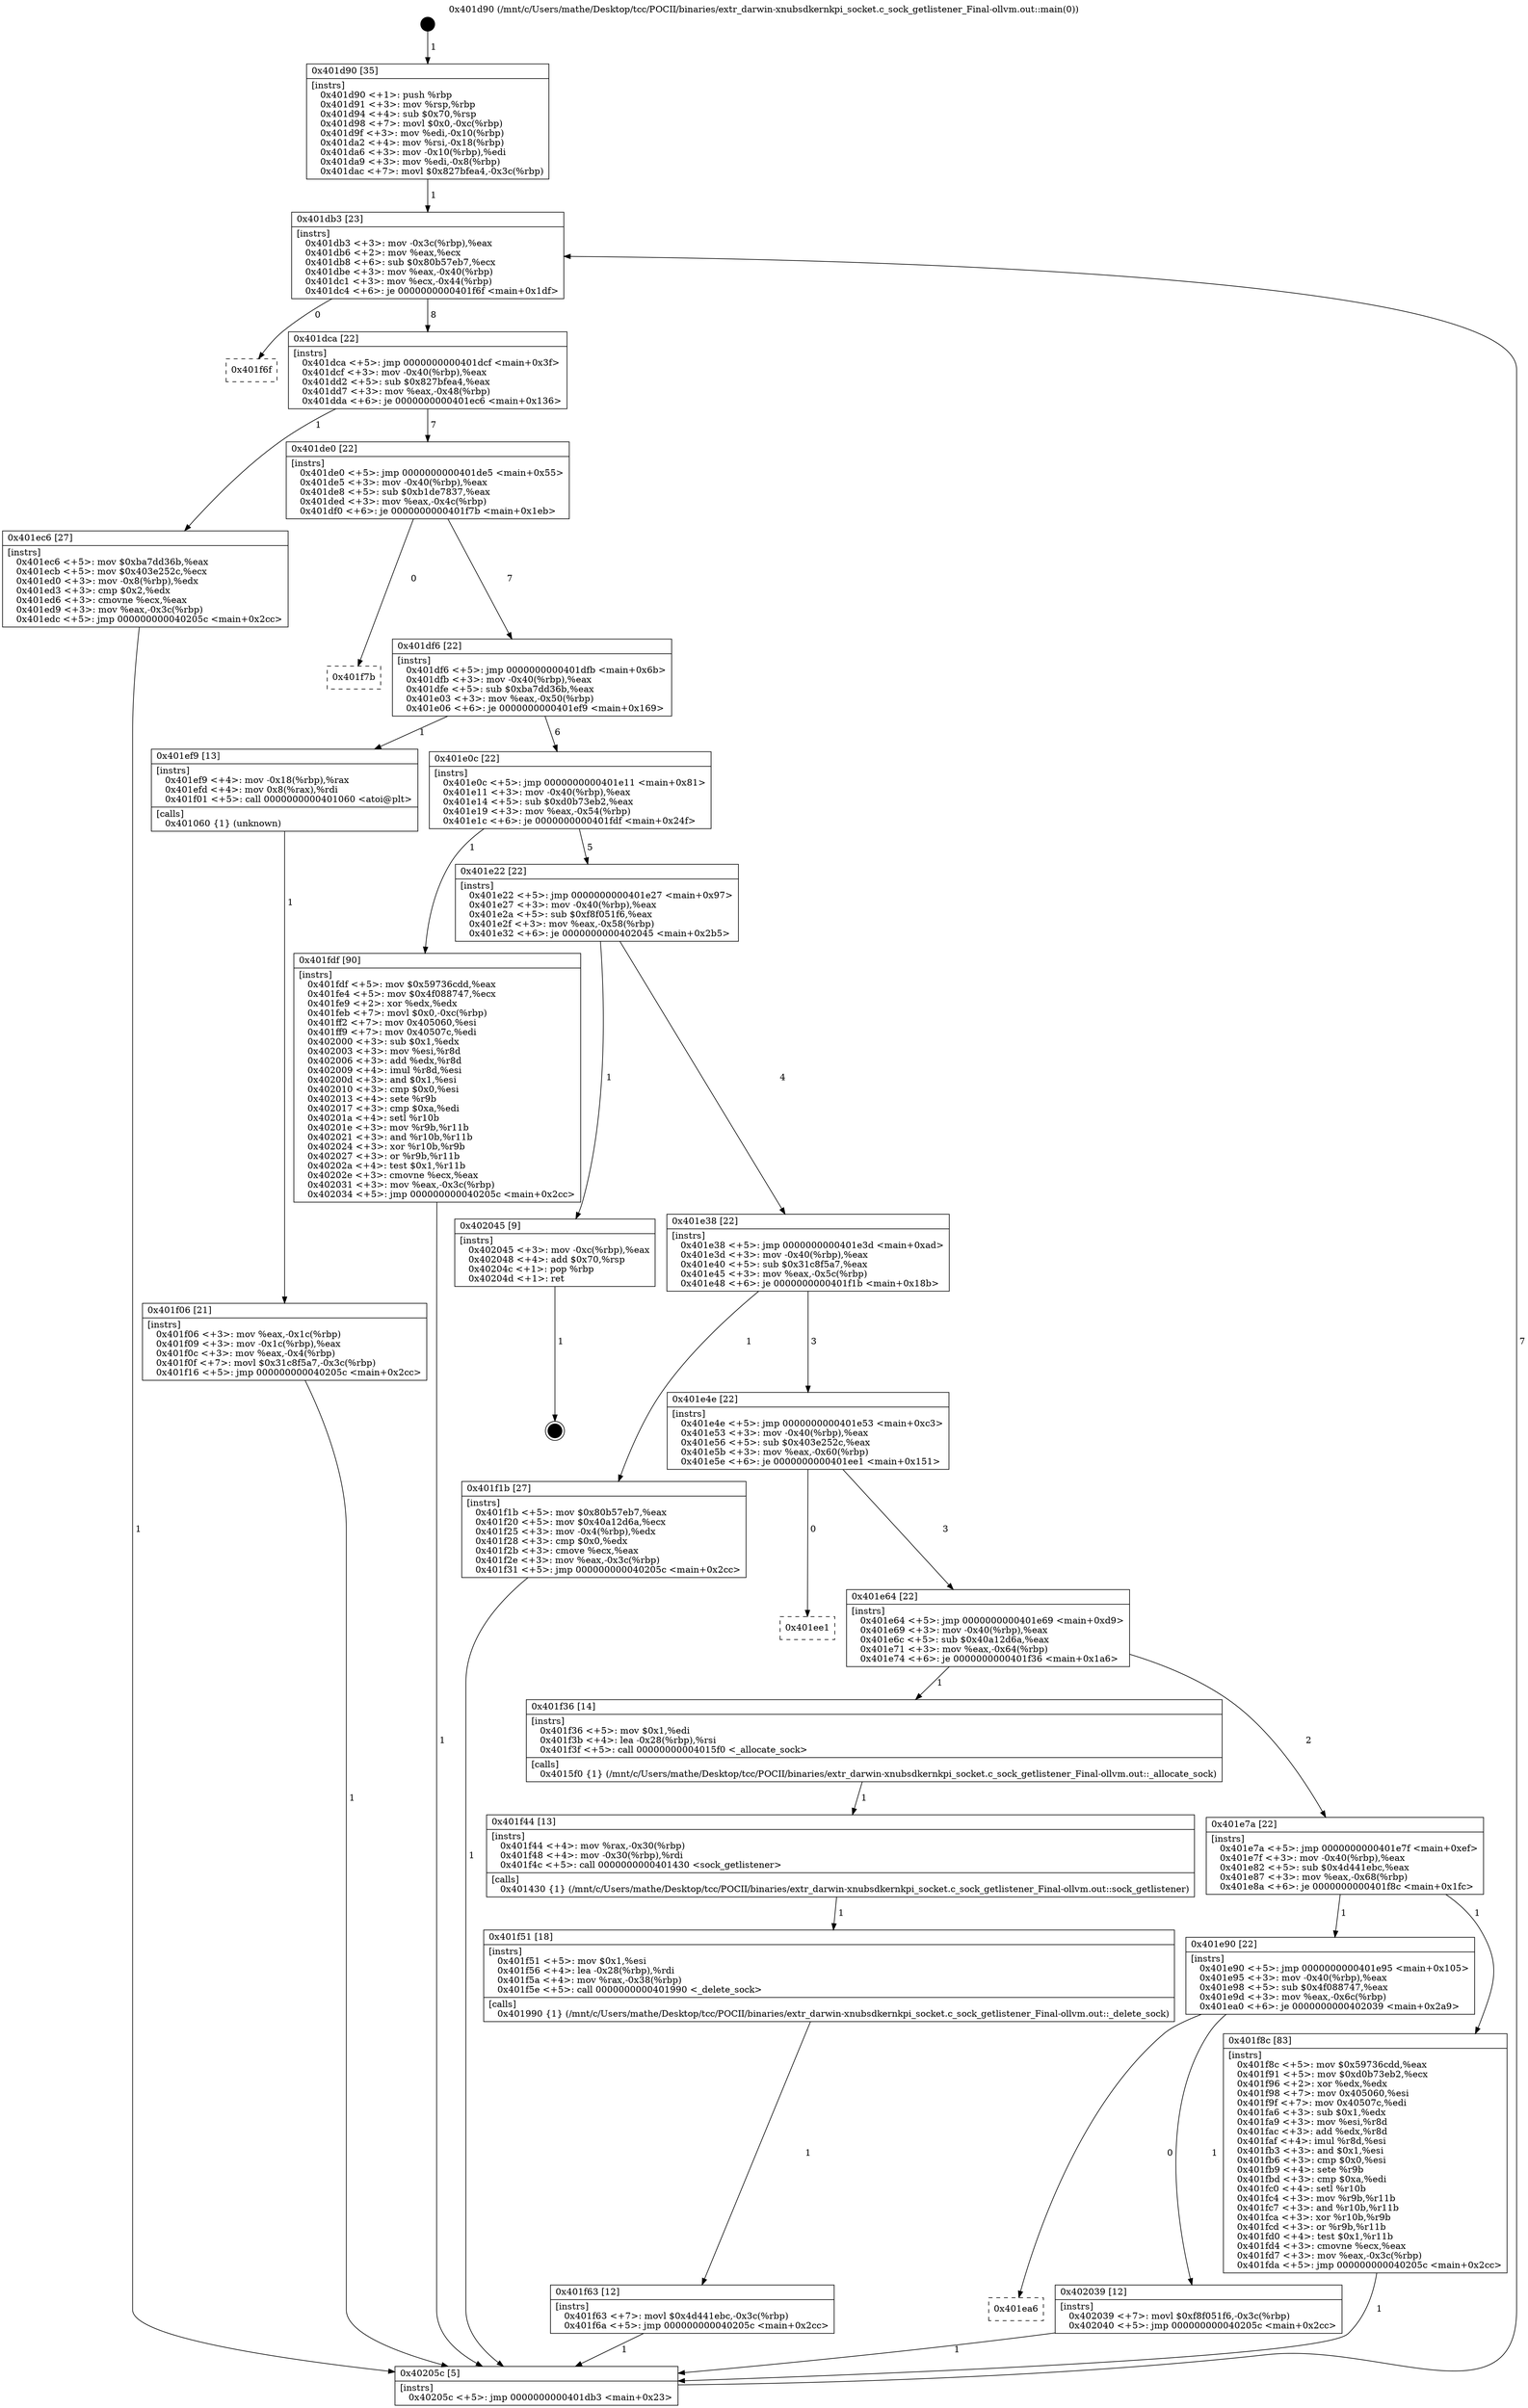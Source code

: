 digraph "0x401d90" {
  label = "0x401d90 (/mnt/c/Users/mathe/Desktop/tcc/POCII/binaries/extr_darwin-xnubsdkernkpi_socket.c_sock_getlistener_Final-ollvm.out::main(0))"
  labelloc = "t"
  node[shape=record]

  Entry [label="",width=0.3,height=0.3,shape=circle,fillcolor=black,style=filled]
  "0x401db3" [label="{
     0x401db3 [23]\l
     | [instrs]\l
     &nbsp;&nbsp;0x401db3 \<+3\>: mov -0x3c(%rbp),%eax\l
     &nbsp;&nbsp;0x401db6 \<+2\>: mov %eax,%ecx\l
     &nbsp;&nbsp;0x401db8 \<+6\>: sub $0x80b57eb7,%ecx\l
     &nbsp;&nbsp;0x401dbe \<+3\>: mov %eax,-0x40(%rbp)\l
     &nbsp;&nbsp;0x401dc1 \<+3\>: mov %ecx,-0x44(%rbp)\l
     &nbsp;&nbsp;0x401dc4 \<+6\>: je 0000000000401f6f \<main+0x1df\>\l
  }"]
  "0x401f6f" [label="{
     0x401f6f\l
  }", style=dashed]
  "0x401dca" [label="{
     0x401dca [22]\l
     | [instrs]\l
     &nbsp;&nbsp;0x401dca \<+5\>: jmp 0000000000401dcf \<main+0x3f\>\l
     &nbsp;&nbsp;0x401dcf \<+3\>: mov -0x40(%rbp),%eax\l
     &nbsp;&nbsp;0x401dd2 \<+5\>: sub $0x827bfea4,%eax\l
     &nbsp;&nbsp;0x401dd7 \<+3\>: mov %eax,-0x48(%rbp)\l
     &nbsp;&nbsp;0x401dda \<+6\>: je 0000000000401ec6 \<main+0x136\>\l
  }"]
  Exit [label="",width=0.3,height=0.3,shape=circle,fillcolor=black,style=filled,peripheries=2]
  "0x401ec6" [label="{
     0x401ec6 [27]\l
     | [instrs]\l
     &nbsp;&nbsp;0x401ec6 \<+5\>: mov $0xba7dd36b,%eax\l
     &nbsp;&nbsp;0x401ecb \<+5\>: mov $0x403e252c,%ecx\l
     &nbsp;&nbsp;0x401ed0 \<+3\>: mov -0x8(%rbp),%edx\l
     &nbsp;&nbsp;0x401ed3 \<+3\>: cmp $0x2,%edx\l
     &nbsp;&nbsp;0x401ed6 \<+3\>: cmovne %ecx,%eax\l
     &nbsp;&nbsp;0x401ed9 \<+3\>: mov %eax,-0x3c(%rbp)\l
     &nbsp;&nbsp;0x401edc \<+5\>: jmp 000000000040205c \<main+0x2cc\>\l
  }"]
  "0x401de0" [label="{
     0x401de0 [22]\l
     | [instrs]\l
     &nbsp;&nbsp;0x401de0 \<+5\>: jmp 0000000000401de5 \<main+0x55\>\l
     &nbsp;&nbsp;0x401de5 \<+3\>: mov -0x40(%rbp),%eax\l
     &nbsp;&nbsp;0x401de8 \<+5\>: sub $0xb1de7837,%eax\l
     &nbsp;&nbsp;0x401ded \<+3\>: mov %eax,-0x4c(%rbp)\l
     &nbsp;&nbsp;0x401df0 \<+6\>: je 0000000000401f7b \<main+0x1eb\>\l
  }"]
  "0x40205c" [label="{
     0x40205c [5]\l
     | [instrs]\l
     &nbsp;&nbsp;0x40205c \<+5\>: jmp 0000000000401db3 \<main+0x23\>\l
  }"]
  "0x401d90" [label="{
     0x401d90 [35]\l
     | [instrs]\l
     &nbsp;&nbsp;0x401d90 \<+1\>: push %rbp\l
     &nbsp;&nbsp;0x401d91 \<+3\>: mov %rsp,%rbp\l
     &nbsp;&nbsp;0x401d94 \<+4\>: sub $0x70,%rsp\l
     &nbsp;&nbsp;0x401d98 \<+7\>: movl $0x0,-0xc(%rbp)\l
     &nbsp;&nbsp;0x401d9f \<+3\>: mov %edi,-0x10(%rbp)\l
     &nbsp;&nbsp;0x401da2 \<+4\>: mov %rsi,-0x18(%rbp)\l
     &nbsp;&nbsp;0x401da6 \<+3\>: mov -0x10(%rbp),%edi\l
     &nbsp;&nbsp;0x401da9 \<+3\>: mov %edi,-0x8(%rbp)\l
     &nbsp;&nbsp;0x401dac \<+7\>: movl $0x827bfea4,-0x3c(%rbp)\l
  }"]
  "0x401ea6" [label="{
     0x401ea6\l
  }", style=dashed]
  "0x401f7b" [label="{
     0x401f7b\l
  }", style=dashed]
  "0x401df6" [label="{
     0x401df6 [22]\l
     | [instrs]\l
     &nbsp;&nbsp;0x401df6 \<+5\>: jmp 0000000000401dfb \<main+0x6b\>\l
     &nbsp;&nbsp;0x401dfb \<+3\>: mov -0x40(%rbp),%eax\l
     &nbsp;&nbsp;0x401dfe \<+5\>: sub $0xba7dd36b,%eax\l
     &nbsp;&nbsp;0x401e03 \<+3\>: mov %eax,-0x50(%rbp)\l
     &nbsp;&nbsp;0x401e06 \<+6\>: je 0000000000401ef9 \<main+0x169\>\l
  }"]
  "0x402039" [label="{
     0x402039 [12]\l
     | [instrs]\l
     &nbsp;&nbsp;0x402039 \<+7\>: movl $0xf8f051f6,-0x3c(%rbp)\l
     &nbsp;&nbsp;0x402040 \<+5\>: jmp 000000000040205c \<main+0x2cc\>\l
  }"]
  "0x401ef9" [label="{
     0x401ef9 [13]\l
     | [instrs]\l
     &nbsp;&nbsp;0x401ef9 \<+4\>: mov -0x18(%rbp),%rax\l
     &nbsp;&nbsp;0x401efd \<+4\>: mov 0x8(%rax),%rdi\l
     &nbsp;&nbsp;0x401f01 \<+5\>: call 0000000000401060 \<atoi@plt\>\l
     | [calls]\l
     &nbsp;&nbsp;0x401060 \{1\} (unknown)\l
  }"]
  "0x401e0c" [label="{
     0x401e0c [22]\l
     | [instrs]\l
     &nbsp;&nbsp;0x401e0c \<+5\>: jmp 0000000000401e11 \<main+0x81\>\l
     &nbsp;&nbsp;0x401e11 \<+3\>: mov -0x40(%rbp),%eax\l
     &nbsp;&nbsp;0x401e14 \<+5\>: sub $0xd0b73eb2,%eax\l
     &nbsp;&nbsp;0x401e19 \<+3\>: mov %eax,-0x54(%rbp)\l
     &nbsp;&nbsp;0x401e1c \<+6\>: je 0000000000401fdf \<main+0x24f\>\l
  }"]
  "0x401f06" [label="{
     0x401f06 [21]\l
     | [instrs]\l
     &nbsp;&nbsp;0x401f06 \<+3\>: mov %eax,-0x1c(%rbp)\l
     &nbsp;&nbsp;0x401f09 \<+3\>: mov -0x1c(%rbp),%eax\l
     &nbsp;&nbsp;0x401f0c \<+3\>: mov %eax,-0x4(%rbp)\l
     &nbsp;&nbsp;0x401f0f \<+7\>: movl $0x31c8f5a7,-0x3c(%rbp)\l
     &nbsp;&nbsp;0x401f16 \<+5\>: jmp 000000000040205c \<main+0x2cc\>\l
  }"]
  "0x401e90" [label="{
     0x401e90 [22]\l
     | [instrs]\l
     &nbsp;&nbsp;0x401e90 \<+5\>: jmp 0000000000401e95 \<main+0x105\>\l
     &nbsp;&nbsp;0x401e95 \<+3\>: mov -0x40(%rbp),%eax\l
     &nbsp;&nbsp;0x401e98 \<+5\>: sub $0x4f088747,%eax\l
     &nbsp;&nbsp;0x401e9d \<+3\>: mov %eax,-0x6c(%rbp)\l
     &nbsp;&nbsp;0x401ea0 \<+6\>: je 0000000000402039 \<main+0x2a9\>\l
  }"]
  "0x401fdf" [label="{
     0x401fdf [90]\l
     | [instrs]\l
     &nbsp;&nbsp;0x401fdf \<+5\>: mov $0x59736cdd,%eax\l
     &nbsp;&nbsp;0x401fe4 \<+5\>: mov $0x4f088747,%ecx\l
     &nbsp;&nbsp;0x401fe9 \<+2\>: xor %edx,%edx\l
     &nbsp;&nbsp;0x401feb \<+7\>: movl $0x0,-0xc(%rbp)\l
     &nbsp;&nbsp;0x401ff2 \<+7\>: mov 0x405060,%esi\l
     &nbsp;&nbsp;0x401ff9 \<+7\>: mov 0x40507c,%edi\l
     &nbsp;&nbsp;0x402000 \<+3\>: sub $0x1,%edx\l
     &nbsp;&nbsp;0x402003 \<+3\>: mov %esi,%r8d\l
     &nbsp;&nbsp;0x402006 \<+3\>: add %edx,%r8d\l
     &nbsp;&nbsp;0x402009 \<+4\>: imul %r8d,%esi\l
     &nbsp;&nbsp;0x40200d \<+3\>: and $0x1,%esi\l
     &nbsp;&nbsp;0x402010 \<+3\>: cmp $0x0,%esi\l
     &nbsp;&nbsp;0x402013 \<+4\>: sete %r9b\l
     &nbsp;&nbsp;0x402017 \<+3\>: cmp $0xa,%edi\l
     &nbsp;&nbsp;0x40201a \<+4\>: setl %r10b\l
     &nbsp;&nbsp;0x40201e \<+3\>: mov %r9b,%r11b\l
     &nbsp;&nbsp;0x402021 \<+3\>: and %r10b,%r11b\l
     &nbsp;&nbsp;0x402024 \<+3\>: xor %r10b,%r9b\l
     &nbsp;&nbsp;0x402027 \<+3\>: or %r9b,%r11b\l
     &nbsp;&nbsp;0x40202a \<+4\>: test $0x1,%r11b\l
     &nbsp;&nbsp;0x40202e \<+3\>: cmovne %ecx,%eax\l
     &nbsp;&nbsp;0x402031 \<+3\>: mov %eax,-0x3c(%rbp)\l
     &nbsp;&nbsp;0x402034 \<+5\>: jmp 000000000040205c \<main+0x2cc\>\l
  }"]
  "0x401e22" [label="{
     0x401e22 [22]\l
     | [instrs]\l
     &nbsp;&nbsp;0x401e22 \<+5\>: jmp 0000000000401e27 \<main+0x97\>\l
     &nbsp;&nbsp;0x401e27 \<+3\>: mov -0x40(%rbp),%eax\l
     &nbsp;&nbsp;0x401e2a \<+5\>: sub $0xf8f051f6,%eax\l
     &nbsp;&nbsp;0x401e2f \<+3\>: mov %eax,-0x58(%rbp)\l
     &nbsp;&nbsp;0x401e32 \<+6\>: je 0000000000402045 \<main+0x2b5\>\l
  }"]
  "0x401f8c" [label="{
     0x401f8c [83]\l
     | [instrs]\l
     &nbsp;&nbsp;0x401f8c \<+5\>: mov $0x59736cdd,%eax\l
     &nbsp;&nbsp;0x401f91 \<+5\>: mov $0xd0b73eb2,%ecx\l
     &nbsp;&nbsp;0x401f96 \<+2\>: xor %edx,%edx\l
     &nbsp;&nbsp;0x401f98 \<+7\>: mov 0x405060,%esi\l
     &nbsp;&nbsp;0x401f9f \<+7\>: mov 0x40507c,%edi\l
     &nbsp;&nbsp;0x401fa6 \<+3\>: sub $0x1,%edx\l
     &nbsp;&nbsp;0x401fa9 \<+3\>: mov %esi,%r8d\l
     &nbsp;&nbsp;0x401fac \<+3\>: add %edx,%r8d\l
     &nbsp;&nbsp;0x401faf \<+4\>: imul %r8d,%esi\l
     &nbsp;&nbsp;0x401fb3 \<+3\>: and $0x1,%esi\l
     &nbsp;&nbsp;0x401fb6 \<+3\>: cmp $0x0,%esi\l
     &nbsp;&nbsp;0x401fb9 \<+4\>: sete %r9b\l
     &nbsp;&nbsp;0x401fbd \<+3\>: cmp $0xa,%edi\l
     &nbsp;&nbsp;0x401fc0 \<+4\>: setl %r10b\l
     &nbsp;&nbsp;0x401fc4 \<+3\>: mov %r9b,%r11b\l
     &nbsp;&nbsp;0x401fc7 \<+3\>: and %r10b,%r11b\l
     &nbsp;&nbsp;0x401fca \<+3\>: xor %r10b,%r9b\l
     &nbsp;&nbsp;0x401fcd \<+3\>: or %r9b,%r11b\l
     &nbsp;&nbsp;0x401fd0 \<+4\>: test $0x1,%r11b\l
     &nbsp;&nbsp;0x401fd4 \<+3\>: cmovne %ecx,%eax\l
     &nbsp;&nbsp;0x401fd7 \<+3\>: mov %eax,-0x3c(%rbp)\l
     &nbsp;&nbsp;0x401fda \<+5\>: jmp 000000000040205c \<main+0x2cc\>\l
  }"]
  "0x402045" [label="{
     0x402045 [9]\l
     | [instrs]\l
     &nbsp;&nbsp;0x402045 \<+3\>: mov -0xc(%rbp),%eax\l
     &nbsp;&nbsp;0x402048 \<+4\>: add $0x70,%rsp\l
     &nbsp;&nbsp;0x40204c \<+1\>: pop %rbp\l
     &nbsp;&nbsp;0x40204d \<+1\>: ret\l
  }"]
  "0x401e38" [label="{
     0x401e38 [22]\l
     | [instrs]\l
     &nbsp;&nbsp;0x401e38 \<+5\>: jmp 0000000000401e3d \<main+0xad\>\l
     &nbsp;&nbsp;0x401e3d \<+3\>: mov -0x40(%rbp),%eax\l
     &nbsp;&nbsp;0x401e40 \<+5\>: sub $0x31c8f5a7,%eax\l
     &nbsp;&nbsp;0x401e45 \<+3\>: mov %eax,-0x5c(%rbp)\l
     &nbsp;&nbsp;0x401e48 \<+6\>: je 0000000000401f1b \<main+0x18b\>\l
  }"]
  "0x401f63" [label="{
     0x401f63 [12]\l
     | [instrs]\l
     &nbsp;&nbsp;0x401f63 \<+7\>: movl $0x4d441ebc,-0x3c(%rbp)\l
     &nbsp;&nbsp;0x401f6a \<+5\>: jmp 000000000040205c \<main+0x2cc\>\l
  }"]
  "0x401f1b" [label="{
     0x401f1b [27]\l
     | [instrs]\l
     &nbsp;&nbsp;0x401f1b \<+5\>: mov $0x80b57eb7,%eax\l
     &nbsp;&nbsp;0x401f20 \<+5\>: mov $0x40a12d6a,%ecx\l
     &nbsp;&nbsp;0x401f25 \<+3\>: mov -0x4(%rbp),%edx\l
     &nbsp;&nbsp;0x401f28 \<+3\>: cmp $0x0,%edx\l
     &nbsp;&nbsp;0x401f2b \<+3\>: cmove %ecx,%eax\l
     &nbsp;&nbsp;0x401f2e \<+3\>: mov %eax,-0x3c(%rbp)\l
     &nbsp;&nbsp;0x401f31 \<+5\>: jmp 000000000040205c \<main+0x2cc\>\l
  }"]
  "0x401e4e" [label="{
     0x401e4e [22]\l
     | [instrs]\l
     &nbsp;&nbsp;0x401e4e \<+5\>: jmp 0000000000401e53 \<main+0xc3\>\l
     &nbsp;&nbsp;0x401e53 \<+3\>: mov -0x40(%rbp),%eax\l
     &nbsp;&nbsp;0x401e56 \<+5\>: sub $0x403e252c,%eax\l
     &nbsp;&nbsp;0x401e5b \<+3\>: mov %eax,-0x60(%rbp)\l
     &nbsp;&nbsp;0x401e5e \<+6\>: je 0000000000401ee1 \<main+0x151\>\l
  }"]
  "0x401f51" [label="{
     0x401f51 [18]\l
     | [instrs]\l
     &nbsp;&nbsp;0x401f51 \<+5\>: mov $0x1,%esi\l
     &nbsp;&nbsp;0x401f56 \<+4\>: lea -0x28(%rbp),%rdi\l
     &nbsp;&nbsp;0x401f5a \<+4\>: mov %rax,-0x38(%rbp)\l
     &nbsp;&nbsp;0x401f5e \<+5\>: call 0000000000401990 \<_delete_sock\>\l
     | [calls]\l
     &nbsp;&nbsp;0x401990 \{1\} (/mnt/c/Users/mathe/Desktop/tcc/POCII/binaries/extr_darwin-xnubsdkernkpi_socket.c_sock_getlistener_Final-ollvm.out::_delete_sock)\l
  }"]
  "0x401ee1" [label="{
     0x401ee1\l
  }", style=dashed]
  "0x401e64" [label="{
     0x401e64 [22]\l
     | [instrs]\l
     &nbsp;&nbsp;0x401e64 \<+5\>: jmp 0000000000401e69 \<main+0xd9\>\l
     &nbsp;&nbsp;0x401e69 \<+3\>: mov -0x40(%rbp),%eax\l
     &nbsp;&nbsp;0x401e6c \<+5\>: sub $0x40a12d6a,%eax\l
     &nbsp;&nbsp;0x401e71 \<+3\>: mov %eax,-0x64(%rbp)\l
     &nbsp;&nbsp;0x401e74 \<+6\>: je 0000000000401f36 \<main+0x1a6\>\l
  }"]
  "0x401f44" [label="{
     0x401f44 [13]\l
     | [instrs]\l
     &nbsp;&nbsp;0x401f44 \<+4\>: mov %rax,-0x30(%rbp)\l
     &nbsp;&nbsp;0x401f48 \<+4\>: mov -0x30(%rbp),%rdi\l
     &nbsp;&nbsp;0x401f4c \<+5\>: call 0000000000401430 \<sock_getlistener\>\l
     | [calls]\l
     &nbsp;&nbsp;0x401430 \{1\} (/mnt/c/Users/mathe/Desktop/tcc/POCII/binaries/extr_darwin-xnubsdkernkpi_socket.c_sock_getlistener_Final-ollvm.out::sock_getlistener)\l
  }"]
  "0x401f36" [label="{
     0x401f36 [14]\l
     | [instrs]\l
     &nbsp;&nbsp;0x401f36 \<+5\>: mov $0x1,%edi\l
     &nbsp;&nbsp;0x401f3b \<+4\>: lea -0x28(%rbp),%rsi\l
     &nbsp;&nbsp;0x401f3f \<+5\>: call 00000000004015f0 \<_allocate_sock\>\l
     | [calls]\l
     &nbsp;&nbsp;0x4015f0 \{1\} (/mnt/c/Users/mathe/Desktop/tcc/POCII/binaries/extr_darwin-xnubsdkernkpi_socket.c_sock_getlistener_Final-ollvm.out::_allocate_sock)\l
  }"]
  "0x401e7a" [label="{
     0x401e7a [22]\l
     | [instrs]\l
     &nbsp;&nbsp;0x401e7a \<+5\>: jmp 0000000000401e7f \<main+0xef\>\l
     &nbsp;&nbsp;0x401e7f \<+3\>: mov -0x40(%rbp),%eax\l
     &nbsp;&nbsp;0x401e82 \<+5\>: sub $0x4d441ebc,%eax\l
     &nbsp;&nbsp;0x401e87 \<+3\>: mov %eax,-0x68(%rbp)\l
     &nbsp;&nbsp;0x401e8a \<+6\>: je 0000000000401f8c \<main+0x1fc\>\l
  }"]
  Entry -> "0x401d90" [label=" 1"]
  "0x401db3" -> "0x401f6f" [label=" 0"]
  "0x401db3" -> "0x401dca" [label=" 8"]
  "0x402045" -> Exit [label=" 1"]
  "0x401dca" -> "0x401ec6" [label=" 1"]
  "0x401dca" -> "0x401de0" [label=" 7"]
  "0x401ec6" -> "0x40205c" [label=" 1"]
  "0x401d90" -> "0x401db3" [label=" 1"]
  "0x40205c" -> "0x401db3" [label=" 7"]
  "0x402039" -> "0x40205c" [label=" 1"]
  "0x401de0" -> "0x401f7b" [label=" 0"]
  "0x401de0" -> "0x401df6" [label=" 7"]
  "0x401e90" -> "0x401ea6" [label=" 0"]
  "0x401df6" -> "0x401ef9" [label=" 1"]
  "0x401df6" -> "0x401e0c" [label=" 6"]
  "0x401ef9" -> "0x401f06" [label=" 1"]
  "0x401f06" -> "0x40205c" [label=" 1"]
  "0x401e90" -> "0x402039" [label=" 1"]
  "0x401e0c" -> "0x401fdf" [label=" 1"]
  "0x401e0c" -> "0x401e22" [label=" 5"]
  "0x401fdf" -> "0x40205c" [label=" 1"]
  "0x401e22" -> "0x402045" [label=" 1"]
  "0x401e22" -> "0x401e38" [label=" 4"]
  "0x401f8c" -> "0x40205c" [label=" 1"]
  "0x401e38" -> "0x401f1b" [label=" 1"]
  "0x401e38" -> "0x401e4e" [label=" 3"]
  "0x401f1b" -> "0x40205c" [label=" 1"]
  "0x401e7a" -> "0x401f8c" [label=" 1"]
  "0x401e4e" -> "0x401ee1" [label=" 0"]
  "0x401e4e" -> "0x401e64" [label=" 3"]
  "0x401e7a" -> "0x401e90" [label=" 1"]
  "0x401e64" -> "0x401f36" [label=" 1"]
  "0x401e64" -> "0x401e7a" [label=" 2"]
  "0x401f36" -> "0x401f44" [label=" 1"]
  "0x401f44" -> "0x401f51" [label=" 1"]
  "0x401f51" -> "0x401f63" [label=" 1"]
  "0x401f63" -> "0x40205c" [label=" 1"]
}
